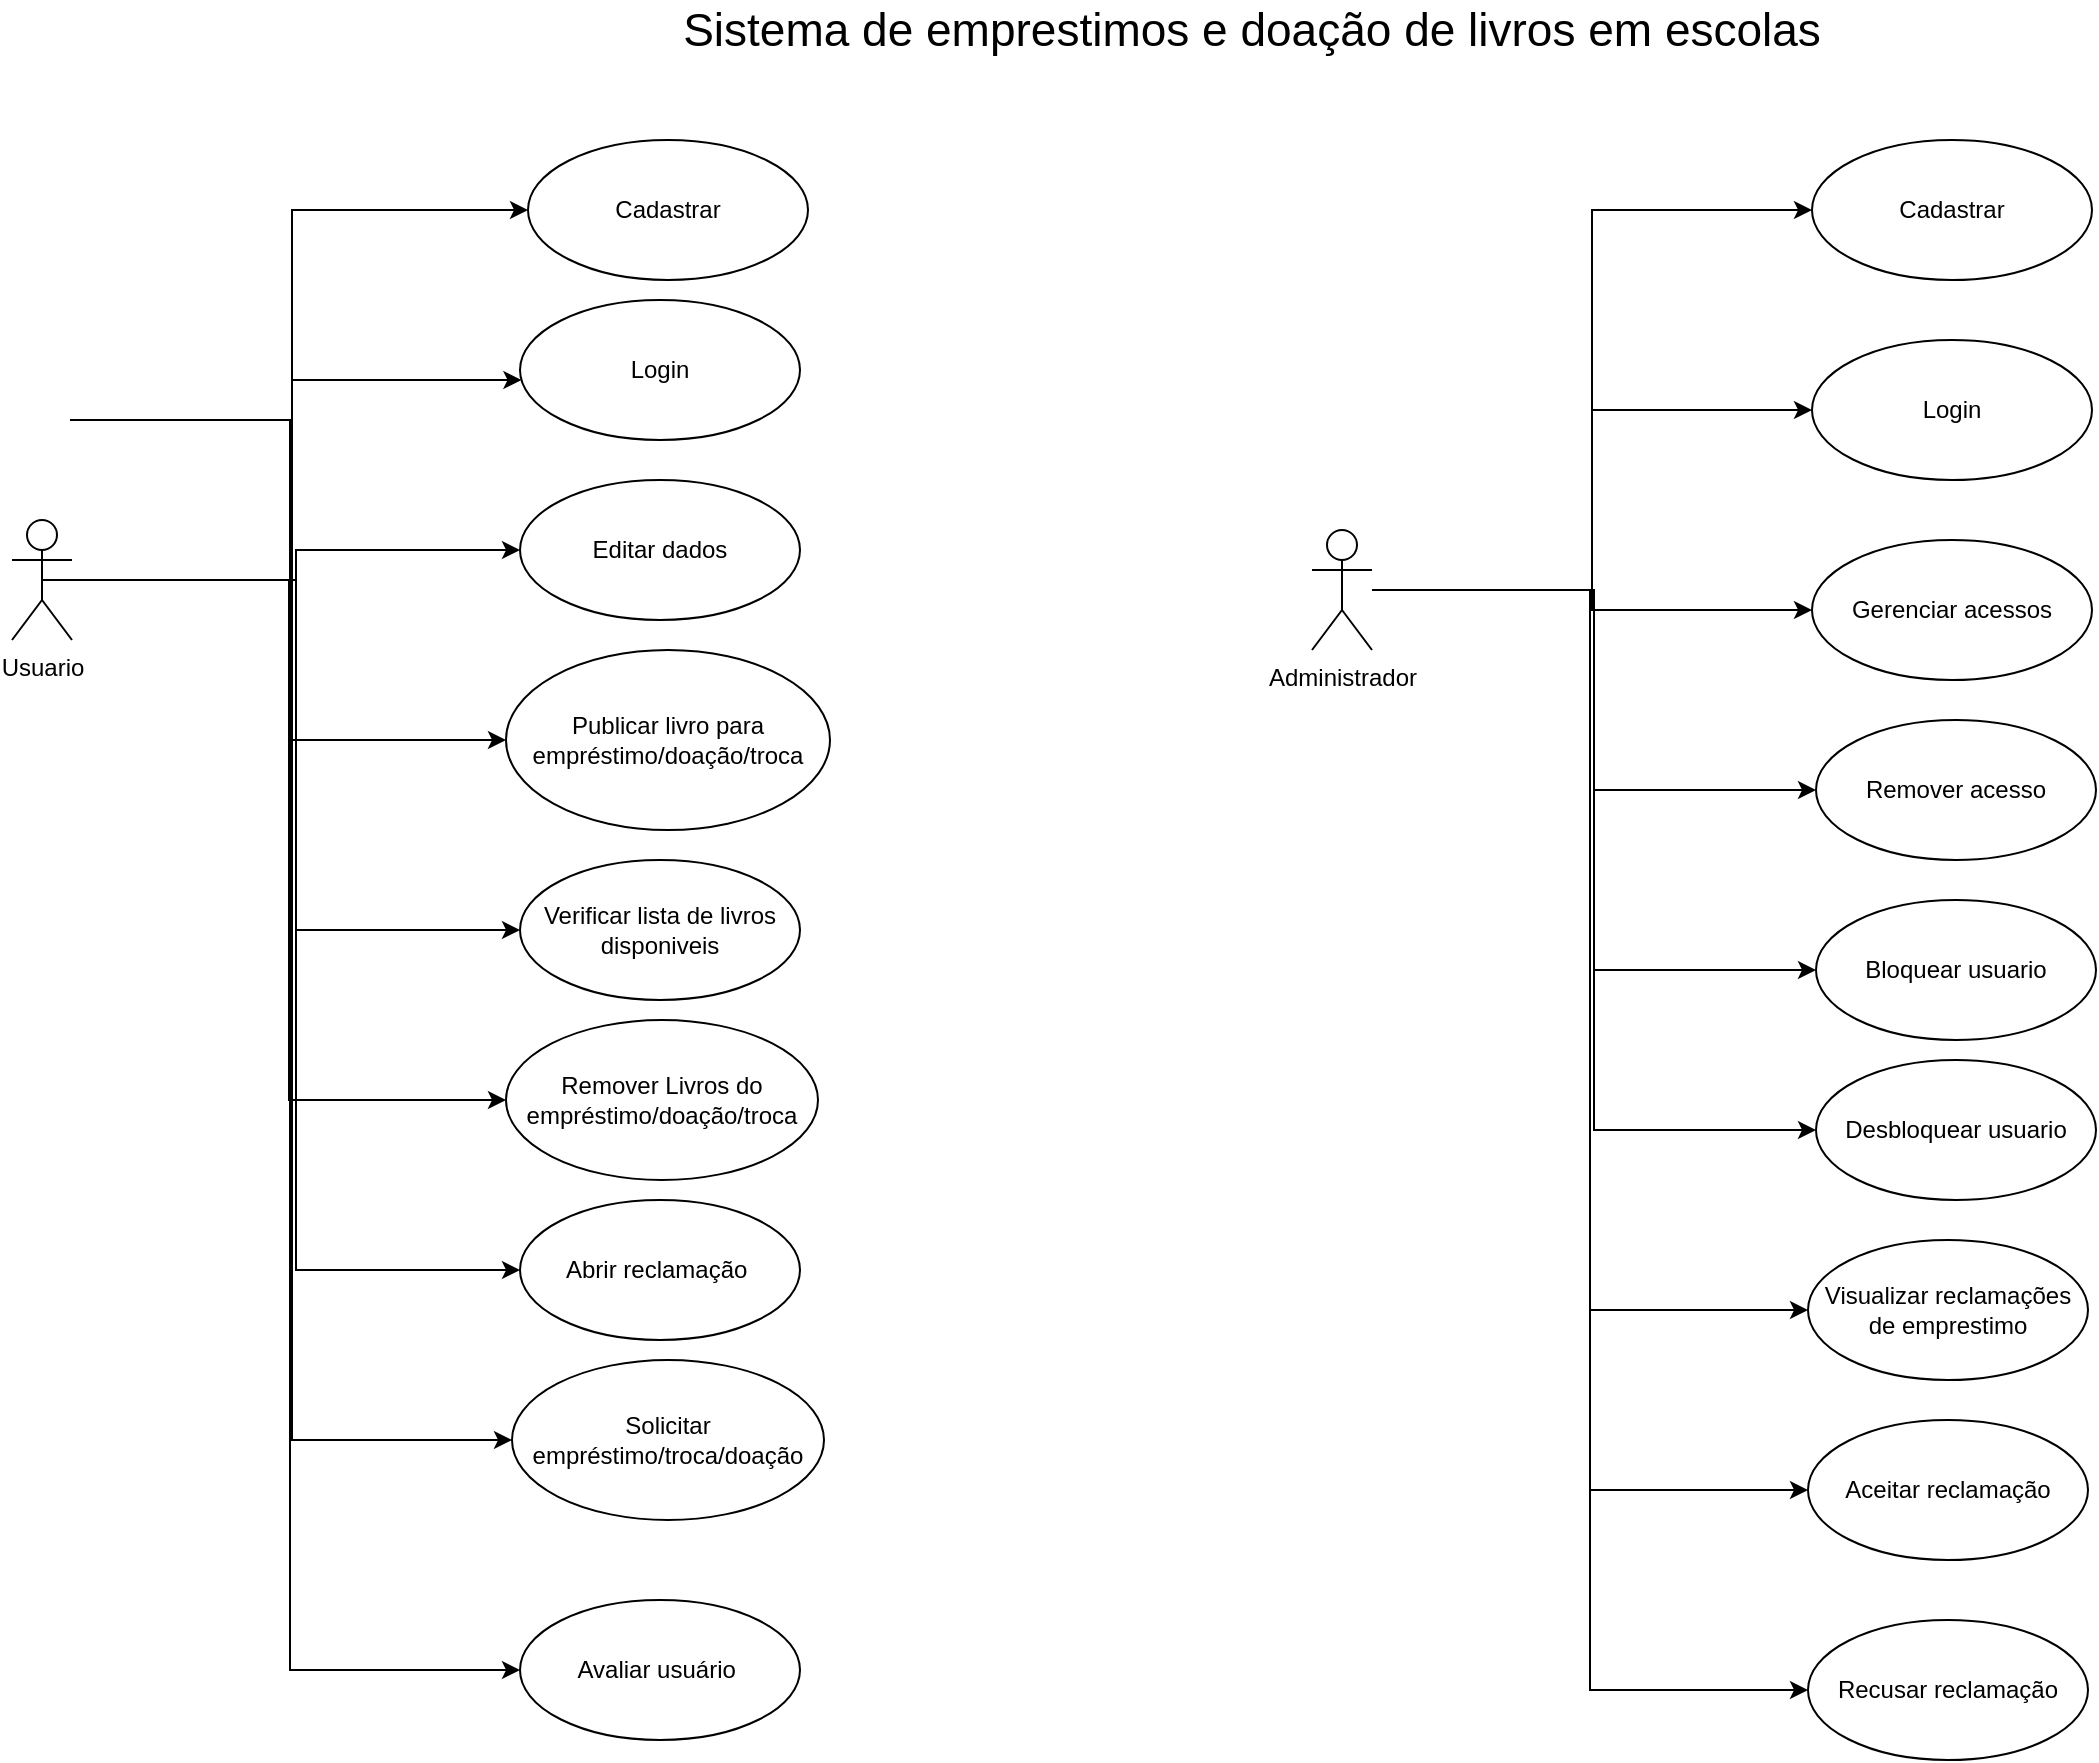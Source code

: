 <mxfile version="24.3.1" type="device" pages="4">
  <diagram id="8o7leehhzJAlqTiegunU" name="Caso de uso">
    <mxGraphModel dx="1173" dy="632" grid="1" gridSize="10" guides="1" tooltips="1" connect="1" arrows="1" fold="1" page="1" pageScale="1" pageWidth="827" pageHeight="1169" math="0" shadow="0">
      <root>
        <mxCell id="0" />
        <mxCell id="1" parent="0" />
        <mxCell id="L9g2ACyeu6dOz-VcWG2Z-1" style="edgeStyle=orthogonalEdgeStyle;rounded=0;orthogonalLoop=1;jettySize=auto;html=1;entryX=0;entryY=0.5;entryDx=0;entryDy=0;" edge="1" parent="1" source="L9g2ACyeu6dOz-VcWG2Z-11" target="L9g2ACyeu6dOz-VcWG2Z-24">
          <mxGeometry relative="1" as="geometry">
            <Array as="points">
              <mxPoint x="460" y="380" />
              <mxPoint x="460" y="195" />
            </Array>
          </mxGeometry>
        </mxCell>
        <mxCell id="L9g2ACyeu6dOz-VcWG2Z-2" style="edgeStyle=orthogonalEdgeStyle;rounded=0;orthogonalLoop=1;jettySize=auto;html=1;" edge="1" parent="1" source="L9g2ACyeu6dOz-VcWG2Z-11" target="L9g2ACyeu6dOz-VcWG2Z-23">
          <mxGeometry relative="1" as="geometry">
            <Array as="points">
              <mxPoint x="460" y="380" />
              <mxPoint x="460" y="280" />
            </Array>
          </mxGeometry>
        </mxCell>
        <mxCell id="L9g2ACyeu6dOz-VcWG2Z-3" style="edgeStyle=orthogonalEdgeStyle;rounded=0;orthogonalLoop=1;jettySize=auto;html=1;entryX=0;entryY=0.5;entryDx=0;entryDy=0;" edge="1" parent="1" source="L9g2ACyeu6dOz-VcWG2Z-11" target="L9g2ACyeu6dOz-VcWG2Z-25">
          <mxGeometry relative="1" as="geometry" />
        </mxCell>
        <mxCell id="L9g2ACyeu6dOz-VcWG2Z-4" style="edgeStyle=orthogonalEdgeStyle;rounded=0;orthogonalLoop=1;jettySize=auto;html=1;entryX=0;entryY=0.5;entryDx=0;entryDy=0;" edge="1" parent="1" source="L9g2ACyeu6dOz-VcWG2Z-11" target="L9g2ACyeu6dOz-VcWG2Z-28">
          <mxGeometry relative="1" as="geometry" />
        </mxCell>
        <mxCell id="L9g2ACyeu6dOz-VcWG2Z-5" style="edgeStyle=orthogonalEdgeStyle;rounded=0;orthogonalLoop=1;jettySize=auto;html=1;entryX=0;entryY=0.5;entryDx=0;entryDy=0;" edge="1" parent="1" source="L9g2ACyeu6dOz-VcWG2Z-11" target="L9g2ACyeu6dOz-VcWG2Z-26">
          <mxGeometry relative="1" as="geometry" />
        </mxCell>
        <mxCell id="L9g2ACyeu6dOz-VcWG2Z-6" style="edgeStyle=orthogonalEdgeStyle;rounded=0;orthogonalLoop=1;jettySize=auto;html=1;exitX=0.5;exitY=0.5;exitDx=0;exitDy=0;exitPerimeter=0;entryX=0;entryY=0.5;entryDx=0;entryDy=0;" edge="1" parent="1" source="L9g2ACyeu6dOz-VcWG2Z-11" target="L9g2ACyeu6dOz-VcWG2Z-27">
          <mxGeometry relative="1" as="geometry" />
        </mxCell>
        <mxCell id="L9g2ACyeu6dOz-VcWG2Z-7" style="edgeStyle=orthogonalEdgeStyle;rounded=0;orthogonalLoop=1;jettySize=auto;html=1;entryX=0;entryY=0.5;entryDx=0;entryDy=0;" edge="1" parent="1" target="L9g2ACyeu6dOz-VcWG2Z-29">
          <mxGeometry relative="1" as="geometry">
            <Array as="points">
              <mxPoint x="459" y="300" />
              <mxPoint x="459" y="925" />
            </Array>
            <mxPoint x="349" y="300" as="sourcePoint" />
          </mxGeometry>
        </mxCell>
        <mxCell id="L9g2ACyeu6dOz-VcWG2Z-8" style="edgeStyle=orthogonalEdgeStyle;rounded=0;orthogonalLoop=1;jettySize=auto;html=1;" edge="1" parent="1" source="L9g2ACyeu6dOz-VcWG2Z-11" target="L9g2ACyeu6dOz-VcWG2Z-32">
          <mxGeometry relative="1" as="geometry" />
        </mxCell>
        <mxCell id="L9g2ACyeu6dOz-VcWG2Z-9" style="edgeStyle=orthogonalEdgeStyle;rounded=0;orthogonalLoop=1;jettySize=auto;html=1;entryX=0;entryY=0.5;entryDx=0;entryDy=0;" edge="1" parent="1" source="L9g2ACyeu6dOz-VcWG2Z-11" target="L9g2ACyeu6dOz-VcWG2Z-33">
          <mxGeometry relative="1" as="geometry" />
        </mxCell>
        <mxCell id="L9g2ACyeu6dOz-VcWG2Z-11" value="Usuario" style="shape=umlActor;verticalLabelPosition=bottom;verticalAlign=top;html=1;" vertex="1" parent="1">
          <mxGeometry x="320" y="350" width="30" height="60" as="geometry" />
        </mxCell>
        <mxCell id="L9g2ACyeu6dOz-VcWG2Z-12" style="edgeStyle=orthogonalEdgeStyle;rounded=0;orthogonalLoop=1;jettySize=auto;html=1;entryX=0;entryY=0.5;entryDx=0;entryDy=0;" edge="1" parent="1" source="L9g2ACyeu6dOz-VcWG2Z-21" target="L9g2ACyeu6dOz-VcWG2Z-22">
          <mxGeometry relative="1" as="geometry" />
        </mxCell>
        <mxCell id="L9g2ACyeu6dOz-VcWG2Z-13" style="edgeStyle=orthogonalEdgeStyle;rounded=0;orthogonalLoop=1;jettySize=auto;html=1;entryX=0;entryY=0.5;entryDx=0;entryDy=0;" edge="1" parent="1" source="L9g2ACyeu6dOz-VcWG2Z-21" target="L9g2ACyeu6dOz-VcWG2Z-30">
          <mxGeometry relative="1" as="geometry" />
        </mxCell>
        <mxCell id="L9g2ACyeu6dOz-VcWG2Z-14" style="edgeStyle=orthogonalEdgeStyle;rounded=0;orthogonalLoop=1;jettySize=auto;html=1;entryX=0;entryY=0.5;entryDx=0;entryDy=0;" edge="1" parent="1" source="L9g2ACyeu6dOz-VcWG2Z-21" target="L9g2ACyeu6dOz-VcWG2Z-31">
          <mxGeometry relative="1" as="geometry" />
        </mxCell>
        <mxCell id="L9g2ACyeu6dOz-VcWG2Z-15" style="edgeStyle=orthogonalEdgeStyle;rounded=0;orthogonalLoop=1;jettySize=auto;html=1;entryX=0;entryY=0.5;entryDx=0;entryDy=0;" edge="1" parent="1" source="L9g2ACyeu6dOz-VcWG2Z-21" target="L9g2ACyeu6dOz-VcWG2Z-34">
          <mxGeometry relative="1" as="geometry" />
        </mxCell>
        <mxCell id="L9g2ACyeu6dOz-VcWG2Z-16" style="edgeStyle=orthogonalEdgeStyle;rounded=0;orthogonalLoop=1;jettySize=auto;html=1;entryX=0;entryY=0.5;entryDx=0;entryDy=0;" edge="1" parent="1" source="L9g2ACyeu6dOz-VcWG2Z-21" target="L9g2ACyeu6dOz-VcWG2Z-35">
          <mxGeometry relative="1" as="geometry" />
        </mxCell>
        <mxCell id="L9g2ACyeu6dOz-VcWG2Z-17" style="edgeStyle=orthogonalEdgeStyle;rounded=0;orthogonalLoop=1;jettySize=auto;html=1;entryX=0;entryY=0.5;entryDx=0;entryDy=0;" edge="1" parent="1" source="L9g2ACyeu6dOz-VcWG2Z-21" target="L9g2ACyeu6dOz-VcWG2Z-37">
          <mxGeometry relative="1" as="geometry" />
        </mxCell>
        <mxCell id="L9g2ACyeu6dOz-VcWG2Z-18" style="edgeStyle=orthogonalEdgeStyle;rounded=0;orthogonalLoop=1;jettySize=auto;html=1;entryX=0;entryY=0.5;entryDx=0;entryDy=0;" edge="1" parent="1" source="L9g2ACyeu6dOz-VcWG2Z-21" target="L9g2ACyeu6dOz-VcWG2Z-38">
          <mxGeometry relative="1" as="geometry">
            <Array as="points">
              <mxPoint x="1110" y="385" />
              <mxPoint x="1110" y="295" />
            </Array>
          </mxGeometry>
        </mxCell>
        <mxCell id="L9g2ACyeu6dOz-VcWG2Z-19" style="edgeStyle=orthogonalEdgeStyle;rounded=0;orthogonalLoop=1;jettySize=auto;html=1;entryX=0;entryY=0.5;entryDx=0;entryDy=0;" edge="1" parent="1" source="L9g2ACyeu6dOz-VcWG2Z-21" target="L9g2ACyeu6dOz-VcWG2Z-39">
          <mxGeometry relative="1" as="geometry" />
        </mxCell>
        <mxCell id="L9g2ACyeu6dOz-VcWG2Z-20" style="edgeStyle=orthogonalEdgeStyle;rounded=0;orthogonalLoop=1;jettySize=auto;html=1;entryX=0;entryY=0.5;entryDx=0;entryDy=0;" edge="1" parent="1" source="L9g2ACyeu6dOz-VcWG2Z-21" target="L9g2ACyeu6dOz-VcWG2Z-41">
          <mxGeometry relative="1" as="geometry" />
        </mxCell>
        <mxCell id="L9g2ACyeu6dOz-VcWG2Z-21" value="Administrador" style="shape=umlActor;verticalLabelPosition=bottom;verticalAlign=top;html=1;" vertex="1" parent="1">
          <mxGeometry x="970" y="355" width="30" height="60" as="geometry" />
        </mxCell>
        <mxCell id="L9g2ACyeu6dOz-VcWG2Z-22" value="Remover acesso" style="ellipse;whiteSpace=wrap;html=1;" vertex="1" parent="1">
          <mxGeometry x="1222" y="450" width="140" height="70" as="geometry" />
        </mxCell>
        <mxCell id="L9g2ACyeu6dOz-VcWG2Z-23" value="Login" style="ellipse;whiteSpace=wrap;html=1;" vertex="1" parent="1">
          <mxGeometry x="574" y="240" width="140" height="70" as="geometry" />
        </mxCell>
        <mxCell id="L9g2ACyeu6dOz-VcWG2Z-24" value="Cadastrar" style="ellipse;whiteSpace=wrap;html=1;" vertex="1" parent="1">
          <mxGeometry x="578" y="160" width="140" height="70" as="geometry" />
        </mxCell>
        <mxCell id="L9g2ACyeu6dOz-VcWG2Z-25" value="Publicar livro para empréstimo/doação/troca" style="ellipse;whiteSpace=wrap;html=1;" vertex="1" parent="1">
          <mxGeometry x="567" y="415" width="162" height="90" as="geometry" />
        </mxCell>
        <mxCell id="L9g2ACyeu6dOz-VcWG2Z-26" value="Remover Livros do empréstimo/doação/troca" style="ellipse;whiteSpace=wrap;html=1;" vertex="1" parent="1">
          <mxGeometry x="567" y="600" width="156" height="80" as="geometry" />
        </mxCell>
        <mxCell id="L9g2ACyeu6dOz-VcWG2Z-27" value="Solicitar empréstimo/troca/doação" style="ellipse;whiteSpace=wrap;html=1;" vertex="1" parent="1">
          <mxGeometry x="570" y="770" width="156" height="80" as="geometry" />
        </mxCell>
        <mxCell id="L9g2ACyeu6dOz-VcWG2Z-28" value="Verificar lista de livros disponiveis" style="ellipse;whiteSpace=wrap;html=1;" vertex="1" parent="1">
          <mxGeometry x="574" y="520" width="140" height="70" as="geometry" />
        </mxCell>
        <mxCell id="L9g2ACyeu6dOz-VcWG2Z-29" value="Avaliar usuário&amp;nbsp;" style="ellipse;whiteSpace=wrap;html=1;" vertex="1" parent="1">
          <mxGeometry x="574" y="890" width="140" height="70" as="geometry" />
        </mxCell>
        <mxCell id="L9g2ACyeu6dOz-VcWG2Z-30" value="Bloquear usuario" style="ellipse;whiteSpace=wrap;html=1;" vertex="1" parent="1">
          <mxGeometry x="1222" y="540" width="140" height="70" as="geometry" />
        </mxCell>
        <mxCell id="L9g2ACyeu6dOz-VcWG2Z-31" value="Desbloquear usuario" style="ellipse;whiteSpace=wrap;html=1;" vertex="1" parent="1">
          <mxGeometry x="1222" y="620" width="140" height="70" as="geometry" />
        </mxCell>
        <mxCell id="L9g2ACyeu6dOz-VcWG2Z-32" value="Editar dados" style="ellipse;whiteSpace=wrap;html=1;" vertex="1" parent="1">
          <mxGeometry x="574" y="330" width="140" height="70" as="geometry" />
        </mxCell>
        <mxCell id="L9g2ACyeu6dOz-VcWG2Z-33" value="Abrir reclamação&amp;nbsp;" style="ellipse;whiteSpace=wrap;html=1;" vertex="1" parent="1">
          <mxGeometry x="574" y="690" width="140" height="70" as="geometry" />
        </mxCell>
        <mxCell id="L9g2ACyeu6dOz-VcWG2Z-34" value="Visualizar reclamações de emprestimo" style="ellipse;whiteSpace=wrap;html=1;" vertex="1" parent="1">
          <mxGeometry x="1218" y="710" width="140" height="70" as="geometry" />
        </mxCell>
        <mxCell id="L9g2ACyeu6dOz-VcWG2Z-35" value="Aceitar reclamação" style="ellipse;whiteSpace=wrap;html=1;" vertex="1" parent="1">
          <mxGeometry x="1218" y="800" width="140" height="70" as="geometry" />
        </mxCell>
        <mxCell id="L9g2ACyeu6dOz-VcWG2Z-36" value="&lt;font style=&quot;font-size: 23px;&quot;&gt;Sistema de emprestimos e doação de livros em escolas&lt;/font&gt;" style="text;html=1;align=center;verticalAlign=middle;whiteSpace=wrap;rounded=0;" vertex="1" parent="1">
          <mxGeometry x="610" y="90" width="660" height="30" as="geometry" />
        </mxCell>
        <mxCell id="L9g2ACyeu6dOz-VcWG2Z-37" value="Cadastrar" style="ellipse;whiteSpace=wrap;html=1;" vertex="1" parent="1">
          <mxGeometry x="1220" y="160" width="140" height="70" as="geometry" />
        </mxCell>
        <mxCell id="L9g2ACyeu6dOz-VcWG2Z-38" value="Login" style="ellipse;whiteSpace=wrap;html=1;" vertex="1" parent="1">
          <mxGeometry x="1220" y="260" width="140" height="70" as="geometry" />
        </mxCell>
        <mxCell id="L9g2ACyeu6dOz-VcWG2Z-39" value="Gerenciar acessos" style="ellipse;whiteSpace=wrap;html=1;" vertex="1" parent="1">
          <mxGeometry x="1220" y="360" width="140" height="70" as="geometry" />
        </mxCell>
        <mxCell id="L9g2ACyeu6dOz-VcWG2Z-41" value="Recusar reclamação" style="ellipse;whiteSpace=wrap;html=1;" vertex="1" parent="1">
          <mxGeometry x="1218" y="900" width="140" height="70" as="geometry" />
        </mxCell>
      </root>
    </mxGraphModel>
  </diagram>
  <diagram id="Hob76yShjqfnAqez9uGe" name="Diagrama_atividade_cadastro_login">
    <mxGraphModel dx="2228" dy="1200" grid="1" gridSize="10" guides="1" tooltips="1" connect="1" arrows="1" fold="1" page="1" pageScale="1" pageWidth="827" pageHeight="1169" math="0" shadow="0">
      <root>
        <mxCell id="0" />
        <mxCell id="1" parent="0" />
        <mxCell id="wGram5bhsqTnaHva7VRz-9" value="" style="rounded=1;whiteSpace=wrap;html=1;absoluteArcSize=1;arcSize=14;strokeWidth=2;" parent="1" vertex="1">
          <mxGeometry x="40" y="30" width="980" height="1450" as="geometry" />
        </mxCell>
        <mxCell id="wGram5bhsqTnaHva7VRz-10" value="" style="line;strokeWidth=1;fillColor=none;align=left;verticalAlign=middle;spacingTop=-1;spacingLeft=3;spacingRight=3;rotatable=0;labelPosition=right;points=[];portConstraint=eastwest;strokeColor=inherit;" parent="1" vertex="1">
          <mxGeometry x="40" y="70" width="980" height="8" as="geometry" />
        </mxCell>
        <mxCell id="wGram5bhsqTnaHva7VRz-11" value="Diagrama de atividade - Autenticação do sistema de empréstimos de livros" style="text;html=1;align=center;verticalAlign=middle;whiteSpace=wrap;rounded=0;" parent="1" vertex="1">
          <mxGeometry x="316" y="40" width="370" height="30" as="geometry" />
        </mxCell>
        <mxCell id="wGram5bhsqTnaHva7VRz-14" value="" style="line;strokeWidth=1;fillColor=none;align=left;verticalAlign=middle;spacingTop=-1;spacingLeft=3;spacingRight=3;rotatable=0;labelPosition=right;points=[];portConstraint=eastwest;strokeColor=inherit;" parent="1" vertex="1">
          <mxGeometry x="40" y="110" width="980" height="8" as="geometry" />
        </mxCell>
        <UserObject label="" id="wGram5bhsqTnaHva7VRz-15">
          <mxCell style="line;strokeWidth=1;fillColor=none;align=left;verticalAlign=middle;spacingTop=-1;spacingLeft=3;spacingRight=3;rotatable=0;labelPosition=right;points=[];portConstraint=eastwest;strokeColor=inherit;direction=south;" parent="1" vertex="1">
            <mxGeometry x="497" y="78" width="8" height="1392" as="geometry" />
          </mxCell>
        </UserObject>
        <mxCell id="wGram5bhsqTnaHva7VRz-18" value="USUARIO" style="text;html=1;align=center;verticalAlign=middle;whiteSpace=wrap;rounded=0;" parent="1" vertex="1">
          <mxGeometry x="170" y="78" width="60" height="30" as="geometry" />
        </mxCell>
        <mxCell id="wGram5bhsqTnaHva7VRz-19" value="SISTEMA" style="text;html=1;align=center;verticalAlign=middle;whiteSpace=wrap;rounded=0;" parent="1" vertex="1">
          <mxGeometry x="620" y="80" width="60" height="30" as="geometry" />
        </mxCell>
        <mxCell id="wGram5bhsqTnaHva7VRz-24" style="edgeStyle=orthogonalEdgeStyle;rounded=0;orthogonalLoop=1;jettySize=auto;html=1;exitX=0.5;exitY=1;exitDx=0;exitDy=0;entryX=0.5;entryY=0;entryDx=0;entryDy=0;" parent="1" source="wGram5bhsqTnaHva7VRz-21" target="wGram5bhsqTnaHva7VRz-23" edge="1">
          <mxGeometry relative="1" as="geometry" />
        </mxCell>
        <mxCell id="wGram5bhsqTnaHva7VRz-21" value="entra no sistema de autenticação" style="ellipse;whiteSpace=wrap;html=1;" parent="1" vertex="1">
          <mxGeometry x="155" y="118" width="90" height="60" as="geometry" />
        </mxCell>
        <mxCell id="wGram5bhsqTnaHva7VRz-26" style="edgeStyle=orthogonalEdgeStyle;rounded=0;orthogonalLoop=1;jettySize=auto;html=1;exitX=0.5;exitY=1;exitDx=0;exitDy=0;" parent="1" source="wGram5bhsqTnaHva7VRz-23" target="wGram5bhsqTnaHva7VRz-25" edge="1">
          <mxGeometry relative="1" as="geometry" />
        </mxCell>
        <mxCell id="wGram5bhsqTnaHva7VRz-23" value="VIsualiza tela inicial de escolha entre login/cadastro" style="rounded=0;whiteSpace=wrap;html=1;" parent="1" vertex="1">
          <mxGeometry x="140" y="240" width="120" height="60" as="geometry" />
        </mxCell>
        <mxCell id="wGram5bhsqTnaHva7VRz-29" style="edgeStyle=orthogonalEdgeStyle;rounded=0;orthogonalLoop=1;jettySize=auto;html=1;exitX=0.5;exitY=1;exitDx=0;exitDy=0;entryX=0.5;entryY=0;entryDx=0;entryDy=0;" parent="1" source="wGram5bhsqTnaHva7VRz-25" target="wGram5bhsqTnaHva7VRz-28" edge="1">
          <mxGeometry relative="1" as="geometry" />
        </mxCell>
        <mxCell id="wGram5bhsqTnaHva7VRz-45" style="edgeStyle=orthogonalEdgeStyle;rounded=0;orthogonalLoop=1;jettySize=auto;html=1;" parent="1" source="wGram5bhsqTnaHva7VRz-25" target="wGram5bhsqTnaHva7VRz-41" edge="1">
          <mxGeometry relative="1" as="geometry" />
        </mxCell>
        <mxCell id="wGram5bhsqTnaHva7VRz-25" value="Clica em cadastrar?" style="rhombus;whiteSpace=wrap;html=1;" parent="1" vertex="1">
          <mxGeometry x="160" y="340" width="80" height="80" as="geometry" />
        </mxCell>
        <mxCell id="wGram5bhsqTnaHva7VRz-32" style="edgeStyle=orthogonalEdgeStyle;rounded=0;orthogonalLoop=1;jettySize=auto;html=1;exitX=0.5;exitY=1;exitDx=0;exitDy=0;entryX=0.5;entryY=0;entryDx=0;entryDy=0;" parent="1" source="wGram5bhsqTnaHva7VRz-28" target="wGram5bhsqTnaHva7VRz-31" edge="1">
          <mxGeometry relative="1" as="geometry" />
        </mxCell>
        <mxCell id="wGram5bhsqTnaHva7VRz-28" value="Abre formulário de cadastro" style="rounded=0;whiteSpace=wrap;html=1;" parent="1" vertex="1">
          <mxGeometry x="140" y="490" width="120" height="60" as="geometry" />
        </mxCell>
        <mxCell id="wGram5bhsqTnaHva7VRz-30" value="Sim" style="text;html=1;align=center;verticalAlign=middle;whiteSpace=wrap;rounded=0;" parent="1" vertex="1">
          <mxGeometry x="150" y="420" width="60" height="30" as="geometry" />
        </mxCell>
        <mxCell id="wGram5bhsqTnaHva7VRz-35" style="edgeStyle=orthogonalEdgeStyle;rounded=0;orthogonalLoop=1;jettySize=auto;html=1;exitX=1;exitY=0.5;exitDx=0;exitDy=0;" parent="1" source="wGram5bhsqTnaHva7VRz-31" target="wGram5bhsqTnaHva7VRz-34" edge="1">
          <mxGeometry relative="1" as="geometry" />
        </mxCell>
        <mxCell id="nulsqnNAfnehMYfjkUiF-3" style="edgeStyle=orthogonalEdgeStyle;rounded=0;orthogonalLoop=1;jettySize=auto;html=1;exitX=0.5;exitY=1;exitDx=0;exitDy=0;entryX=0.5;entryY=0;entryDx=0;entryDy=0;" edge="1" parent="1" source="wGram5bhsqTnaHva7VRz-31" target="nulsqnNAfnehMYfjkUiF-2">
          <mxGeometry relative="1" as="geometry" />
        </mxCell>
        <mxCell id="wGram5bhsqTnaHva7VRz-31" value="Inseriu dados corretamente?" style="rhombus;whiteSpace=wrap;html=1;" parent="1" vertex="1">
          <mxGeometry x="150" y="900" width="100" height="105" as="geometry" />
        </mxCell>
        <mxCell id="wGram5bhsqTnaHva7VRz-33" value="Sim" style="text;html=1;align=center;verticalAlign=middle;whiteSpace=wrap;rounded=0;" parent="1" vertex="1">
          <mxGeometry x="220" y="915" width="60" height="30" as="geometry" />
        </mxCell>
        <mxCell id="wGram5bhsqTnaHva7VRz-37" style="edgeStyle=orthogonalEdgeStyle;rounded=0;orthogonalLoop=1;jettySize=auto;html=1;exitX=0.5;exitY=1;exitDx=0;exitDy=0;entryX=0.5;entryY=0;entryDx=0;entryDy=0;" parent="1" source="wGram5bhsqTnaHva7VRz-34" target="wGram5bhsqTnaHva7VRz-36" edge="1">
          <mxGeometry relative="1" as="geometry" />
        </mxCell>
        <mxCell id="wGram5bhsqTnaHva7VRz-34" value="Valida dados cadastrados" style="rounded=0;whiteSpace=wrap;html=1;" parent="1" vertex="1">
          <mxGeometry x="590" y="922.5" width="120" height="60" as="geometry" />
        </mxCell>
        <mxCell id="wGram5bhsqTnaHva7VRz-39" style="edgeStyle=orthogonalEdgeStyle;rounded=0;orthogonalLoop=1;jettySize=auto;html=1;exitX=0;exitY=0.5;exitDx=0;exitDy=0;entryX=1;entryY=0.5;entryDx=0;entryDy=0;" parent="1" source="wGram5bhsqTnaHva7VRz-36" target="wGram5bhsqTnaHva7VRz-38" edge="1">
          <mxGeometry relative="1" as="geometry" />
        </mxCell>
        <mxCell id="wGram5bhsqTnaHva7VRz-36" value="Dados OK?" style="rhombus;whiteSpace=wrap;html=1;" parent="1" vertex="1">
          <mxGeometry x="600" y="1240" width="100" height="105" as="geometry" />
        </mxCell>
        <mxCell id="wGram5bhsqTnaHva7VRz-38" value="Usuário cadastrado com sucesso" style="rounded=0;whiteSpace=wrap;html=1;" parent="1" vertex="1">
          <mxGeometry x="140" y="1262.5" width="120" height="60" as="geometry" />
        </mxCell>
        <mxCell id="wGram5bhsqTnaHva7VRz-40" value="Sim" style="text;html=1;align=center;verticalAlign=middle;whiteSpace=wrap;rounded=0;" parent="1" vertex="1">
          <mxGeometry x="560" y="1250" width="60" height="30" as="geometry" />
        </mxCell>
        <mxCell id="wGram5bhsqTnaHva7VRz-47" style="edgeStyle=orthogonalEdgeStyle;rounded=0;orthogonalLoop=1;jettySize=auto;html=1;exitX=0.5;exitY=1;exitDx=0;exitDy=0;entryX=0.5;entryY=0;entryDx=0;entryDy=0;" parent="1" source="wGram5bhsqTnaHva7VRz-41" target="wGram5bhsqTnaHva7VRz-46" edge="1">
          <mxGeometry relative="1" as="geometry" />
        </mxCell>
        <mxCell id="wGram5bhsqTnaHva7VRz-41" value="&lt;font color=&quot;#fafffd&quot;&gt;Abre tela de login&lt;/font&gt;" style="rounded=0;whiteSpace=wrap;html=1;fillColor=#009900;" parent="1" vertex="1">
          <mxGeometry x="330" y="350" width="120" height="60" as="geometry" />
        </mxCell>
        <mxCell id="wGram5bhsqTnaHva7VRz-42" value="Não" style="text;html=1;align=center;verticalAlign=middle;whiteSpace=wrap;rounded=0;" parent="1" vertex="1">
          <mxGeometry x="210" y="340" width="60" height="30" as="geometry" />
        </mxCell>
        <mxCell id="wGram5bhsqTnaHva7VRz-50" style="edgeStyle=orthogonalEdgeStyle;rounded=0;orthogonalLoop=1;jettySize=auto;html=1;exitX=1;exitY=0.5;exitDx=0;exitDy=0;entryX=0;entryY=0.5;entryDx=0;entryDy=0;" parent="1" source="wGram5bhsqTnaHva7VRz-46" target="wGram5bhsqTnaHva7VRz-48" edge="1">
          <mxGeometry relative="1" as="geometry" />
        </mxCell>
        <mxCell id="wGram5bhsqTnaHva7VRz-46" value="Insere credenciais" style="rounded=0;whiteSpace=wrap;html=1;" parent="1" vertex="1">
          <mxGeometry x="330" y="480" width="120" height="60" as="geometry" />
        </mxCell>
        <mxCell id="wGram5bhsqTnaHva7VRz-54" style="edgeStyle=orthogonalEdgeStyle;rounded=0;orthogonalLoop=1;jettySize=auto;html=1;exitX=0.5;exitY=1;exitDx=0;exitDy=0;entryX=0.5;entryY=0;entryDx=0;entryDy=0;" parent="1" source="wGram5bhsqTnaHva7VRz-48" target="wGram5bhsqTnaHva7VRz-53" edge="1">
          <mxGeometry relative="1" as="geometry" />
        </mxCell>
        <mxCell id="nulsqnNAfnehMYfjkUiF-13" style="edgeStyle=orthogonalEdgeStyle;rounded=0;orthogonalLoop=1;jettySize=auto;html=1;exitX=1;exitY=0.5;exitDx=0;exitDy=0;entryX=1;entryY=0.5;entryDx=0;entryDy=0;" edge="1" parent="1" source="wGram5bhsqTnaHva7VRz-48" target="nulsqnNAfnehMYfjkUiF-12">
          <mxGeometry relative="1" as="geometry" />
        </mxCell>
        <mxCell id="wGram5bhsqTnaHva7VRz-48" value="Credenciais OK?" style="rhombus;whiteSpace=wrap;html=1;" parent="1" vertex="1">
          <mxGeometry x="590" y="453.75" width="110" height="112.5" as="geometry" />
        </mxCell>
        <mxCell id="wGram5bhsqTnaHva7VRz-51" value="Usuário autentica no sistema" style="rounded=0;whiteSpace=wrap;html=1;" parent="1" vertex="1">
          <mxGeometry x="350" y="620" width="120" height="60" as="geometry" />
        </mxCell>
        <mxCell id="wGram5bhsqTnaHva7VRz-55" style="edgeStyle=orthogonalEdgeStyle;rounded=0;orthogonalLoop=1;jettySize=auto;html=1;exitX=0;exitY=0.5;exitDx=0;exitDy=0;entryX=1;entryY=0.5;entryDx=0;entryDy=0;" parent="1" source="wGram5bhsqTnaHva7VRz-53" target="wGram5bhsqTnaHva7VRz-51" edge="1">
          <mxGeometry relative="1" as="geometry" />
        </mxCell>
        <mxCell id="wGram5bhsqTnaHva7VRz-53" value="Verifica perfil do usuário" style="rounded=0;whiteSpace=wrap;html=1;" parent="1" vertex="1">
          <mxGeometry x="585" y="620" width="120" height="60" as="geometry" />
        </mxCell>
        <mxCell id="wGram5bhsqTnaHva7VRz-56" value="Sim" style="text;html=1;align=center;verticalAlign=middle;whiteSpace=wrap;rounded=0;" parent="1" vertex="1">
          <mxGeometry x="640" y="566.25" width="60" height="30" as="geometry" />
        </mxCell>
        <mxCell id="nulsqnNAfnehMYfjkUiF-5" style="edgeStyle=orthogonalEdgeStyle;rounded=0;orthogonalLoop=1;jettySize=auto;html=1;exitX=0.5;exitY=1;exitDx=0;exitDy=0;entryX=0;entryY=0.5;entryDx=0;entryDy=0;" edge="1" parent="1" source="nulsqnNAfnehMYfjkUiF-2" target="wGram5bhsqTnaHva7VRz-31">
          <mxGeometry relative="1" as="geometry">
            <Array as="points">
              <mxPoint x="200" y="1150" />
              <mxPoint x="100" y="1150" />
              <mxPoint x="100" y="953" />
            </Array>
          </mxGeometry>
        </mxCell>
        <mxCell id="nulsqnNAfnehMYfjkUiF-2" value="Exibir aviso de erro" style="rounded=0;whiteSpace=wrap;html=1;" vertex="1" parent="1">
          <mxGeometry x="140" y="1070" width="120" height="60" as="geometry" />
        </mxCell>
        <mxCell id="nulsqnNAfnehMYfjkUiF-6" value="Não" style="text;html=1;align=center;verticalAlign=middle;whiteSpace=wrap;rounded=0;" vertex="1" parent="1">
          <mxGeometry x="190" y="1005" width="60" height="30" as="geometry" />
        </mxCell>
        <mxCell id="nulsqnNAfnehMYfjkUiF-9" value="Não" style="text;html=1;align=center;verticalAlign=middle;whiteSpace=wrap;rounded=0;" vertex="1" parent="1">
          <mxGeometry x="680" y="480" width="60" height="30" as="geometry" />
        </mxCell>
        <mxCell id="nulsqnNAfnehMYfjkUiF-14" style="edgeStyle=orthogonalEdgeStyle;rounded=0;orthogonalLoop=1;jettySize=auto;html=1;exitX=0.5;exitY=1;exitDx=0;exitDy=0;" edge="1" parent="1" source="nulsqnNAfnehMYfjkUiF-12" target="wGram5bhsqTnaHva7VRz-41">
          <mxGeometry relative="1" as="geometry" />
        </mxCell>
        <mxCell id="nulsqnNAfnehMYfjkUiF-12" value="Exibir aviso de erro" style="rounded=0;whiteSpace=wrap;html=1;" vertex="1" parent="1">
          <mxGeometry x="330" y="220" width="120" height="60" as="geometry" />
        </mxCell>
      </root>
    </mxGraphModel>
  </diagram>
  <diagram id="4gQjoz81WeCsNEGhwfh6" name="Diagrama_Atividade_publicar_livro">
    <mxGraphModel dx="1173" dy="1801" grid="1" gridSize="10" guides="1" tooltips="1" connect="1" arrows="1" fold="1" page="1" pageScale="1" pageWidth="827" pageHeight="1169" math="0" shadow="0">
      <root>
        <mxCell id="0" />
        <mxCell id="1" parent="0" />
        <mxCell id="CZEfRHlbuiNeiHoXNnBf-1" value="&lt;span style=&quot;color: rgba(0, 0, 0, 0); font-family: monospace; font-size: 0px; text-align: start; text-wrap: nowrap;&quot;&gt;%3CmxGraphModel%3E%3Croot%3E%3CmxCell%20id%3D%220%22%2F%3E%3CmxCell%20id%3D%221%22%20parent%3D%220%22%2F%3E%3CmxCell%20id%3D%222%22%20value%3D%22Diagrama%20de%20atividade%20-%20Autentica%C3%A7%C3%A3o%20do%20sistema%20de%20empr%C3%A9stimos%20de%20livros%22%20style%3D%22text%3Bhtml%3D1%3Balign%3Dcenter%3BverticalAlign%3Dmiddle%3BwhiteSpace%3Dwrap%3Brounded%3D0%3B%22%20vertex%3D%221%22%20parent%3D%221%22%3E%3CmxGeometry%20x%3D%22316%22%20y%3D%2240%22%20width%3D%22370%22%20height%3D%2230%22%20as%3D%22geometry%22%2F%3E%3C%2FmxCell%3E%3C%2Froot%3E%3C%2FmxGraphModel%3E&lt;/span&gt;" style="rounded=1;whiteSpace=wrap;html=1;absoluteArcSize=1;arcSize=14;strokeWidth=2;" vertex="1" parent="1">
          <mxGeometry x="50" y="-200" width="980" height="1450" as="geometry" />
        </mxCell>
        <mxCell id="reOd27py7ocOHkjfqAK7-1" style="edgeStyle=orthogonalEdgeStyle;rounded=0;orthogonalLoop=1;jettySize=auto;html=1;exitX=0.5;exitY=1;exitDx=0;exitDy=0;" edge="1" parent="1" source="WLuxRguwKTgUOFruPctG-1" target="WLuxRguwKTgUOFruPctG-2">
          <mxGeometry relative="1" as="geometry" />
        </mxCell>
        <mxCell id="WLuxRguwKTgUOFruPctG-1" value="Usuario entra na pagina principal" style="ellipse;whiteSpace=wrap;html=1;" vertex="1" parent="1">
          <mxGeometry x="130" y="-92" width="120" height="80" as="geometry" />
        </mxCell>
        <mxCell id="WLuxRguwKTgUOFruPctG-4" style="edgeStyle=orthogonalEdgeStyle;rounded=0;orthogonalLoop=1;jettySize=auto;html=1;entryX=0.5;entryY=0;entryDx=0;entryDy=0;" edge="1" parent="1" source="WLuxRguwKTgUOFruPctG-2" target="WLuxRguwKTgUOFruPctG-5">
          <mxGeometry relative="1" as="geometry">
            <mxPoint x="190" y="340" as="targetPoint" />
          </mxGeometry>
        </mxCell>
        <mxCell id="qzNDlpaGDkFueQBm213v-3" style="edgeStyle=orthogonalEdgeStyle;rounded=0;orthogonalLoop=1;jettySize=auto;html=1;exitX=1;exitY=0.5;exitDx=0;exitDy=0;entryX=0;entryY=0.5;entryDx=0;entryDy=0;" edge="1" parent="1" source="WLuxRguwKTgUOFruPctG-2" target="qzNDlpaGDkFueQBm213v-1">
          <mxGeometry relative="1" as="geometry" />
        </mxCell>
        <mxCell id="WLuxRguwKTgUOFruPctG-2" value="Deseja publicar livro?" style="rhombus;whiteSpace=wrap;html=1;" vertex="1" parent="1">
          <mxGeometry x="137.5" y="90" width="105" height="100" as="geometry" />
        </mxCell>
        <mxCell id="WLuxRguwKTgUOFruPctG-7" style="edgeStyle=orthogonalEdgeStyle;rounded=0;orthogonalLoop=1;jettySize=auto;html=1;exitX=1;exitY=0.5;exitDx=0;exitDy=0;entryX=0;entryY=0.5;entryDx=0;entryDy=0;" edge="1" parent="1" source="WLuxRguwKTgUOFruPctG-5" target="WLuxRguwKTgUOFruPctG-6">
          <mxGeometry relative="1" as="geometry" />
        </mxCell>
        <mxCell id="WLuxRguwKTgUOFruPctG-5" value="Está&amp;nbsp;&lt;div&gt;autenticado?&lt;/div&gt;" style="rhombus;whiteSpace=wrap;html=1;" vertex="1" parent="1">
          <mxGeometry x="137.5" y="320" width="105" height="100" as="geometry" />
        </mxCell>
        <mxCell id="WLuxRguwKTgUOFruPctG-10" style="edgeStyle=orthogonalEdgeStyle;rounded=0;orthogonalLoop=1;jettySize=auto;html=1;exitX=0.5;exitY=0;exitDx=0;exitDy=0;entryX=0.5;entryY=0;entryDx=0;entryDy=0;" edge="1" parent="1" source="WLuxRguwKTgUOFruPctG-6" target="WLuxRguwKTgUOFruPctG-5">
          <mxGeometry relative="1" as="geometry">
            <Array as="points">
              <mxPoint x="350" y="290" />
              <mxPoint x="190" y="290" />
            </Array>
          </mxGeometry>
        </mxCell>
        <mxCell id="WLuxRguwKTgUOFruPctG-6" value="Ir para página de autenticação" style="rounded=1;whiteSpace=wrap;html=1;" vertex="1" parent="1">
          <mxGeometry x="290" y="340" width="120" height="60" as="geometry" />
        </mxCell>
        <mxCell id="WLuxRguwKTgUOFruPctG-11" value="Não" style="text;html=1;align=center;verticalAlign=middle;whiteSpace=wrap;rounded=0;" vertex="1" parent="1">
          <mxGeometry x="230" y="340" width="60" height="30" as="geometry" />
        </mxCell>
        <mxCell id="WLuxRguwKTgUOFruPctG-12" value="Sim" style="text;html=1;align=center;verticalAlign=middle;whiteSpace=wrap;rounded=0;" vertex="1" parent="1">
          <mxGeometry x="137.5" y="180" width="60" height="30" as="geometry" />
        </mxCell>
        <mxCell id="qufm0i8A1ofwm1Uui5Ax-1" value="" style="line;strokeWidth=1;fillColor=none;align=left;verticalAlign=middle;spacingTop=-1;spacingLeft=3;spacingRight=3;rotatable=0;labelPosition=right;points=[];portConstraint=eastwest;strokeColor=inherit;" vertex="1" parent="1">
          <mxGeometry x="40" y="-140" width="980" height="8" as="geometry" />
        </mxCell>
        <mxCell id="qufm0i8A1ofwm1Uui5Ax-2" value="" style="line;strokeWidth=1;fillColor=none;align=left;verticalAlign=middle;spacingTop=-1;spacingLeft=3;spacingRight=3;rotatable=0;labelPosition=right;points=[];portConstraint=eastwest;strokeColor=inherit;" vertex="1" parent="1">
          <mxGeometry x="40" y="-100" width="980" height="8" as="geometry" />
        </mxCell>
        <UserObject label="" id="qufm0i8A1ofwm1Uui5Ax-3">
          <mxCell style="line;strokeWidth=1;fillColor=none;align=left;verticalAlign=middle;spacingTop=-1;spacingLeft=3;spacingRight=3;rotatable=0;labelPosition=right;points=[];portConstraint=eastwest;strokeColor=inherit;direction=south;" vertex="1" parent="1">
            <mxGeometry x="660" y="-132" width="8" height="1392" as="geometry" />
          </mxCell>
        </UserObject>
        <mxCell id="xtLWSRsK9vQkdFbpNuuD-1" value="Diagrama de atividade - Fluxo de publicação de empréstimos, trocas e doações de livros" style="text;html=1;align=center;verticalAlign=middle;whiteSpace=wrap;rounded=0;" vertex="1" parent="1">
          <mxGeometry x="316" y="-180" width="370" height="30" as="geometry" />
        </mxCell>
        <mxCell id="qKeLB42EGwgWNXOYKX8a-1" value="USUARIO" style="text;html=1;align=center;verticalAlign=middle;whiteSpace=wrap;rounded=0;" vertex="1" parent="1">
          <mxGeometry x="230" y="-132" width="60" height="30" as="geometry" />
        </mxCell>
        <mxCell id="Em7o8WD8xR8ZGwFiLHlS-1" value="SISTEMA" style="text;html=1;align=center;verticalAlign=middle;whiteSpace=wrap;rounded=0;" vertex="1" parent="1">
          <mxGeometry x="820" y="-132" width="60" height="30" as="geometry" />
        </mxCell>
        <mxCell id="JbF2SalteOkJfByxuqZ6-6" value="Não" style="text;html=1;align=center;verticalAlign=middle;whiteSpace=wrap;rounded=0;" vertex="1" parent="1">
          <mxGeometry x="220" y="110" width="60" height="30" as="geometry" />
        </mxCell>
        <mxCell id="qzNDlpaGDkFueQBm213v-1" value="Ir para fluxo de solicitação de livro" style="rounded=0;whiteSpace=wrap;html=1;" vertex="1" parent="1">
          <mxGeometry x="370" y="110" width="170" height="60" as="geometry" />
        </mxCell>
      </root>
    </mxGraphModel>
  </diagram>
  <diagram name="Diagrama_Atividade_Solicitar_livro" id="mihFrsBvw5Q7U6aJZBEL">
    <mxGraphModel dx="928" dy="1669" grid="1" gridSize="10" guides="1" tooltips="1" connect="1" arrows="1" fold="1" page="1" pageScale="1" pageWidth="827" pageHeight="1169" math="0" shadow="0">
      <root>
        <mxCell id="OJWw0S0tETer-4cXw3E5-0" />
        <mxCell id="OJWw0S0tETer-4cXw3E5-1" parent="OJWw0S0tETer-4cXw3E5-0" />
        <mxCell id="OJWw0S0tETer-4cXw3E5-2" value="&lt;span style=&quot;color: rgba(0, 0, 0, 0); font-family: monospace; font-size: 0px; text-align: start; text-wrap: nowrap;&quot;&gt;%3CmxGraphModel%3E%3Croot%3E%3CmxCell%20id%3D%220%22%2F%3E%3CmxCell%20id%3D%221%22%20parent%3D%220%22%2F%3E%3CmxCell%20id%3D%222%22%20value%3D%22Diagrama%20de%20atividade%20-%20Autentica%C3%A7%C3%A3o%20do%20sistema%20de%20empr%C3%A9stimos%20de%20livros%22%20style%3D%22text%3Bhtml%3D1%3Balign%3Dcenter%3BverticalAlign%3Dmiddle%3BwhiteSpace%3Dwrap%3Brounded%3D0%3B%22%20vertex%3D%221%22%20parent%3D%221%22%3E%3CmxGeometry%20x%3D%22316%22%20y%3D%2240%22%20width%3D%22370%22%20height%3D%2230%22%20as%3D%22geometry%22%2F%3E%3C%2FmxCell%3E%3C%2Froot%3E%3C%2FmxGraphModel%3E&lt;/span&gt;" style="rounded=1;whiteSpace=wrap;html=1;absoluteArcSize=1;arcSize=14;strokeWidth=2;" vertex="1" parent="OJWw0S0tETer-4cXw3E5-1">
          <mxGeometry x="40" y="-200" width="980" height="1450" as="geometry" />
        </mxCell>
        <mxCell id="OJWw0S0tETer-4cXw3E5-3" style="edgeStyle=orthogonalEdgeStyle;rounded=0;orthogonalLoop=1;jettySize=auto;html=1;exitX=0.5;exitY=1;exitDx=0;exitDy=0;" edge="1" parent="OJWw0S0tETer-4cXw3E5-1" source="OJWw0S0tETer-4cXw3E5-4" target="OJWw0S0tETer-4cXw3E5-7">
          <mxGeometry relative="1" as="geometry">
            <mxPoint x="190" y="70" as="targetPoint" />
          </mxGeometry>
        </mxCell>
        <mxCell id="OJWw0S0tETer-4cXw3E5-4" value="Usuario entra na pagina principal" style="ellipse;whiteSpace=wrap;html=1;" vertex="1" parent="OJWw0S0tETer-4cXw3E5-1">
          <mxGeometry x="130" y="-70" width="120" height="80" as="geometry" />
        </mxCell>
        <mxCell id="OJWw0S0tETer-4cXw3E5-5" style="edgeStyle=orthogonalEdgeStyle;rounded=0;orthogonalLoop=1;jettySize=auto;html=1;entryX=0.5;entryY=0;entryDx=0;entryDy=0;" edge="1" parent="OJWw0S0tETer-4cXw3E5-1" source="OJWw0S0tETer-4cXw3E5-7" target="OJWw0S0tETer-4cXw3E5-9">
          <mxGeometry relative="1" as="geometry">
            <mxPoint x="190" y="340" as="targetPoint" />
          </mxGeometry>
        </mxCell>
        <mxCell id="OJWw0S0tETer-4cXw3E5-6" style="edgeStyle=orthogonalEdgeStyle;rounded=0;orthogonalLoop=1;jettySize=auto;html=1;exitX=1;exitY=0.5;exitDx=0;exitDy=0;entryX=0;entryY=0.5;entryDx=0;entryDy=0;" edge="1" parent="OJWw0S0tETer-4cXw3E5-1" source="OJWw0S0tETer-4cXw3E5-7" target="OJWw0S0tETer-4cXw3E5-21">
          <mxGeometry relative="1" as="geometry">
            <mxPoint x="360" y="140" as="targetPoint" />
          </mxGeometry>
        </mxCell>
        <mxCell id="OJWw0S0tETer-4cXw3E5-7" value="Deseja publicar livro?" style="rhombus;whiteSpace=wrap;html=1;" vertex="1" parent="OJWw0S0tETer-4cXw3E5-1">
          <mxGeometry x="137.5" y="90" width="105" height="100" as="geometry" />
        </mxCell>
        <mxCell id="OJWw0S0tETer-4cXw3E5-8" style="edgeStyle=orthogonalEdgeStyle;rounded=0;orthogonalLoop=1;jettySize=auto;html=1;exitX=1;exitY=0.5;exitDx=0;exitDy=0;entryX=0;entryY=0.5;entryDx=0;entryDy=0;" edge="1" parent="OJWw0S0tETer-4cXw3E5-1" source="OJWw0S0tETer-4cXw3E5-9" target="OJWw0S0tETer-4cXw3E5-11">
          <mxGeometry relative="1" as="geometry" />
        </mxCell>
        <mxCell id="OJWw0S0tETer-4cXw3E5-9" value="Está&amp;nbsp;&lt;div&gt;autenticado?&lt;/div&gt;" style="rhombus;whiteSpace=wrap;html=1;" vertex="1" parent="OJWw0S0tETer-4cXw3E5-1">
          <mxGeometry x="137.5" y="320" width="105" height="100" as="geometry" />
        </mxCell>
        <mxCell id="OJWw0S0tETer-4cXw3E5-10" style="edgeStyle=orthogonalEdgeStyle;rounded=0;orthogonalLoop=1;jettySize=auto;html=1;exitX=0.5;exitY=0;exitDx=0;exitDy=0;entryX=0.5;entryY=0;entryDx=0;entryDy=0;" edge="1" parent="OJWw0S0tETer-4cXw3E5-1" source="OJWw0S0tETer-4cXw3E5-11" target="OJWw0S0tETer-4cXw3E5-9">
          <mxGeometry relative="1" as="geometry">
            <Array as="points">
              <mxPoint x="350" y="290" />
              <mxPoint x="190" y="290" />
            </Array>
          </mxGeometry>
        </mxCell>
        <mxCell id="OJWw0S0tETer-4cXw3E5-11" value="Ir para página de autenticação" style="rounded=1;whiteSpace=wrap;html=1;" vertex="1" parent="OJWw0S0tETer-4cXw3E5-1">
          <mxGeometry x="290" y="340" width="120" height="60" as="geometry" />
        </mxCell>
        <mxCell id="OJWw0S0tETer-4cXw3E5-12" value="Não" style="text;html=1;align=center;verticalAlign=middle;whiteSpace=wrap;rounded=0;" vertex="1" parent="OJWw0S0tETer-4cXw3E5-1">
          <mxGeometry x="230" y="340" width="60" height="30" as="geometry" />
        </mxCell>
        <mxCell id="OJWw0S0tETer-4cXw3E5-13" value="Sim" style="text;html=1;align=center;verticalAlign=middle;whiteSpace=wrap;rounded=0;" vertex="1" parent="OJWw0S0tETer-4cXw3E5-1">
          <mxGeometry x="137.5" y="180" width="60" height="30" as="geometry" />
        </mxCell>
        <mxCell id="OJWw0S0tETer-4cXw3E5-14" value="" style="line;strokeWidth=1;fillColor=none;align=left;verticalAlign=middle;spacingTop=-1;spacingLeft=3;spacingRight=3;rotatable=0;labelPosition=right;points=[];portConstraint=eastwest;strokeColor=inherit;" vertex="1" parent="OJWw0S0tETer-4cXw3E5-1">
          <mxGeometry x="40" y="-140" width="980" height="8" as="geometry" />
        </mxCell>
        <mxCell id="OJWw0S0tETer-4cXw3E5-15" value="" style="line;strokeWidth=1;fillColor=none;align=left;verticalAlign=middle;spacingTop=-1;spacingLeft=3;spacingRight=3;rotatable=0;labelPosition=right;points=[];portConstraint=eastwest;strokeColor=inherit;" vertex="1" parent="OJWw0S0tETer-4cXw3E5-1">
          <mxGeometry x="40" y="-100" width="980" height="8" as="geometry" />
        </mxCell>
        <UserObject label="" id="OJWw0S0tETer-4cXw3E5-16">
          <mxCell style="line;strokeWidth=1;fillColor=none;align=left;verticalAlign=middle;spacingTop=-1;spacingLeft=3;spacingRight=3;rotatable=0;labelPosition=right;points=[];portConstraint=eastwest;strokeColor=inherit;direction=south;" vertex="1" parent="OJWw0S0tETer-4cXw3E5-1">
            <mxGeometry x="660" y="-132" width="8" height="1392" as="geometry" />
          </mxCell>
        </UserObject>
        <mxCell id="OJWw0S0tETer-4cXw3E5-17" value="Diagrama de atividade - Fluxo de solicitação de empréstimos, trocas e doações de livros" style="text;html=1;align=center;verticalAlign=middle;whiteSpace=wrap;rounded=0;" vertex="1" parent="OJWw0S0tETer-4cXw3E5-1">
          <mxGeometry x="316" y="-180" width="370" height="30" as="geometry" />
        </mxCell>
        <mxCell id="OJWw0S0tETer-4cXw3E5-18" value="USUARIO" style="text;html=1;align=center;verticalAlign=middle;whiteSpace=wrap;rounded=0;" vertex="1" parent="OJWw0S0tETer-4cXw3E5-1">
          <mxGeometry x="230" y="-132" width="60" height="30" as="geometry" />
        </mxCell>
        <mxCell id="OJWw0S0tETer-4cXw3E5-19" value="SISTEMA" style="text;html=1;align=center;verticalAlign=middle;whiteSpace=wrap;rounded=0;" vertex="1" parent="OJWw0S0tETer-4cXw3E5-1">
          <mxGeometry x="820" y="-132" width="60" height="30" as="geometry" />
        </mxCell>
        <mxCell id="OJWw0S0tETer-4cXw3E5-20" value="Não" style="text;html=1;align=center;verticalAlign=middle;whiteSpace=wrap;rounded=0;" vertex="1" parent="OJWw0S0tETer-4cXw3E5-1">
          <mxGeometry x="220" y="110" width="60" height="30" as="geometry" />
        </mxCell>
        <mxCell id="OJWw0S0tETer-4cXw3E5-21" value="Ir para fluxo de solicitação de livro" style="rounded=0;whiteSpace=wrap;html=1;" vertex="1" parent="OJWw0S0tETer-4cXw3E5-1">
          <mxGeometry x="380" y="110" width="170" height="60" as="geometry" />
        </mxCell>
      </root>
    </mxGraphModel>
  </diagram>
</mxfile>
